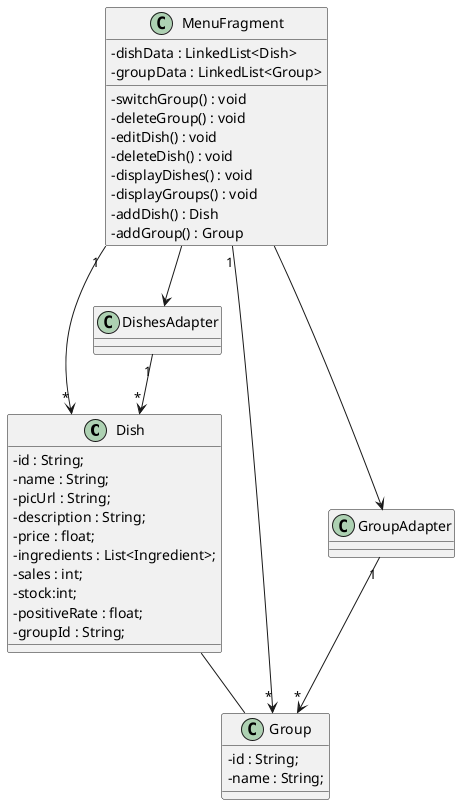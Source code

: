@startuml
'https://plantuml.com/class-diagram
skinparam classAttributeIconSize 0

class Dish{
    -id : String;
    -name : String;
    -picUrl : String;
    -description : String;
    -price : float;
    -ingredients : List<Ingredient>;
    -sales : int;
    -stock:int;
    -positiveRate : float;
    -groupId : String;
}

class Group{
    -id : String;
    -name : String;
}

class DishesAdapter
class GroupAdapter

class MenuFragment{
    -dishData : LinkedList<Dish>
    -groupData : LinkedList<Group>

    -switchGroup() : void
    -deleteGroup() : void
    -editDish() : void
    -deleteDish() : void
    -displayDishes() : void
    -displayGroups() : void
    -addDish() : Dish
    -addGroup() : Group
}

MenuFragment "1"-->"*" Dish
MenuFragment "1"-->"*" Group
DishesAdapter "1"-->"*" Dish
GroupAdapter "1"-->"*" Group
MenuFragment --> DishesAdapter
MenuFragment --> GroupAdapter

Dish -- Group


@enduml
